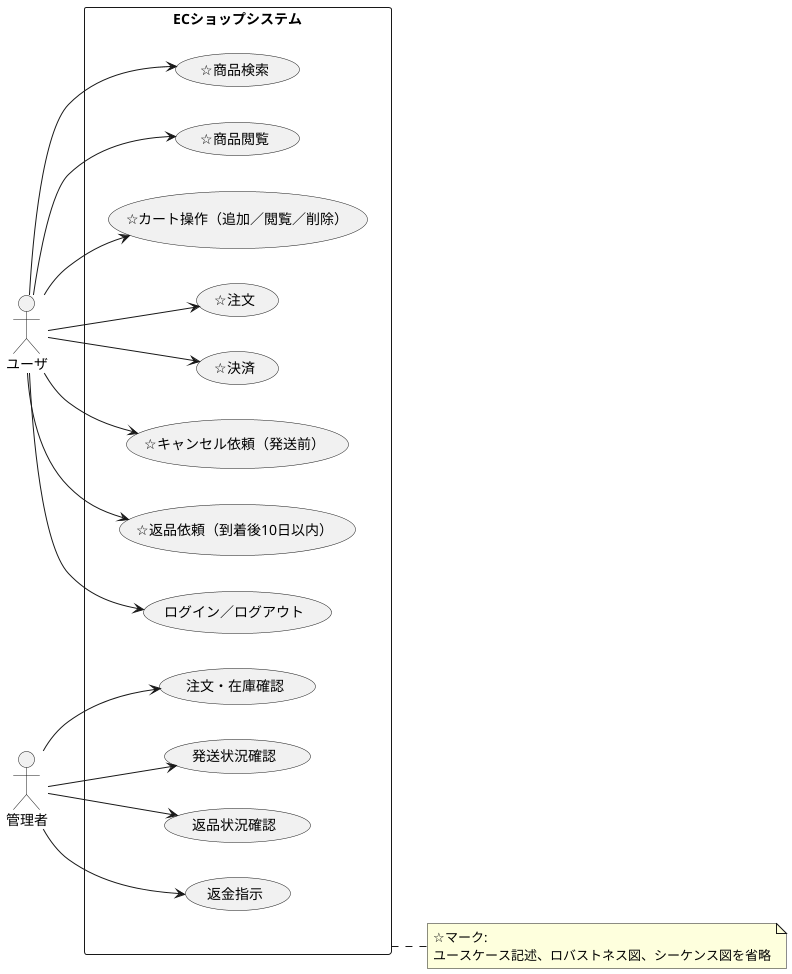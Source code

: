@startuml ECShop_UseCaseDiagram
left to right direction
actor ユーザ as U1
actor 管理者 as U2

rectangle "ECショップシステム" as ECS {
  usecase "☆商品検索" as UC1
  usecase "☆商品閲覧" as UC2
  usecase "☆カート操作（追加／閲覧／削除）" as UC3
  usecase "☆注文" as UC4
  usecase "☆決済" as UC5
  usecase "☆キャンセル依頼（発送前）" as UC6
  usecase "☆返品依頼（到着後10日以内）" as UC7
  usecase "ログイン／ログアウト" as UC8

  usecase "注文・在庫確認" as UC9
  usecase "発送状況確認" as UC10
  usecase "返品状況確認" as UC11
  usecase "返金指示" as UC12
}

note right of ECS
☆マーク:
ユースケース記述、ロバストネス図、シーケンス図を省略
end note

U1 --> UC1
U1 --> UC2
U1 --> UC3
U1 --> UC4
U1 --> UC5
U1 --> UC6
U1 --> UC7
U1 --> UC8

U2 --> UC9
U2 --> UC10
U2 --> UC11
U2 --> UC12

@enduml
